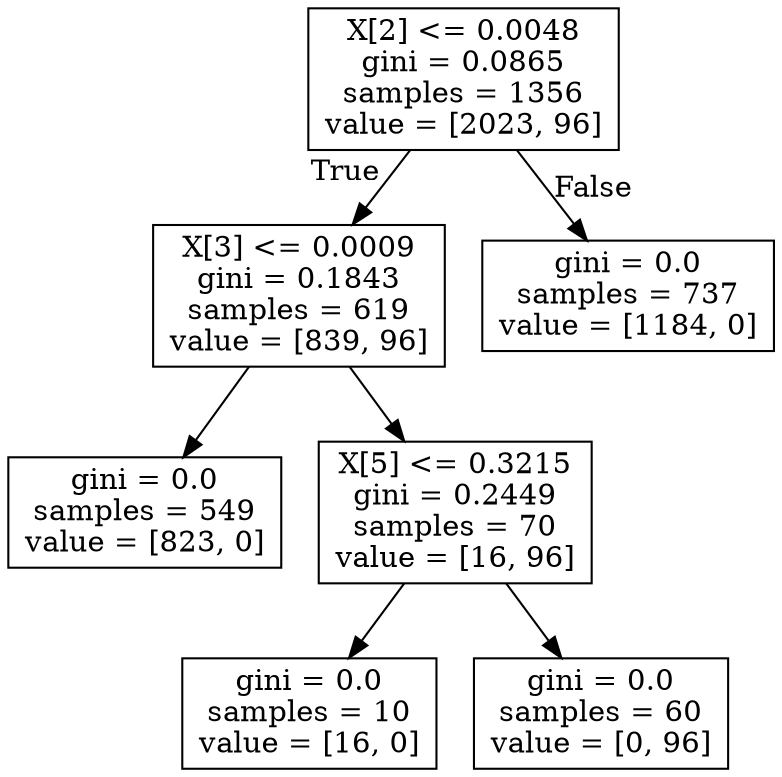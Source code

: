 digraph Tree {
node [shape=box] ;
0 [label="X[2] <= 0.0048\ngini = 0.0865\nsamples = 1356\nvalue = [2023, 96]"] ;
1 [label="X[3] <= 0.0009\ngini = 0.1843\nsamples = 619\nvalue = [839, 96]"] ;
0 -> 1 [labeldistance=2.5, labelangle=45, headlabel="True"] ;
2 [label="gini = 0.0\nsamples = 549\nvalue = [823, 0]"] ;
1 -> 2 ;
3 [label="X[5] <= 0.3215\ngini = 0.2449\nsamples = 70\nvalue = [16, 96]"] ;
1 -> 3 ;
4 [label="gini = 0.0\nsamples = 10\nvalue = [16, 0]"] ;
3 -> 4 ;
5 [label="gini = 0.0\nsamples = 60\nvalue = [0, 96]"] ;
3 -> 5 ;
6 [label="gini = 0.0\nsamples = 737\nvalue = [1184, 0]"] ;
0 -> 6 [labeldistance=2.5, labelangle=-45, headlabel="False"] ;
}